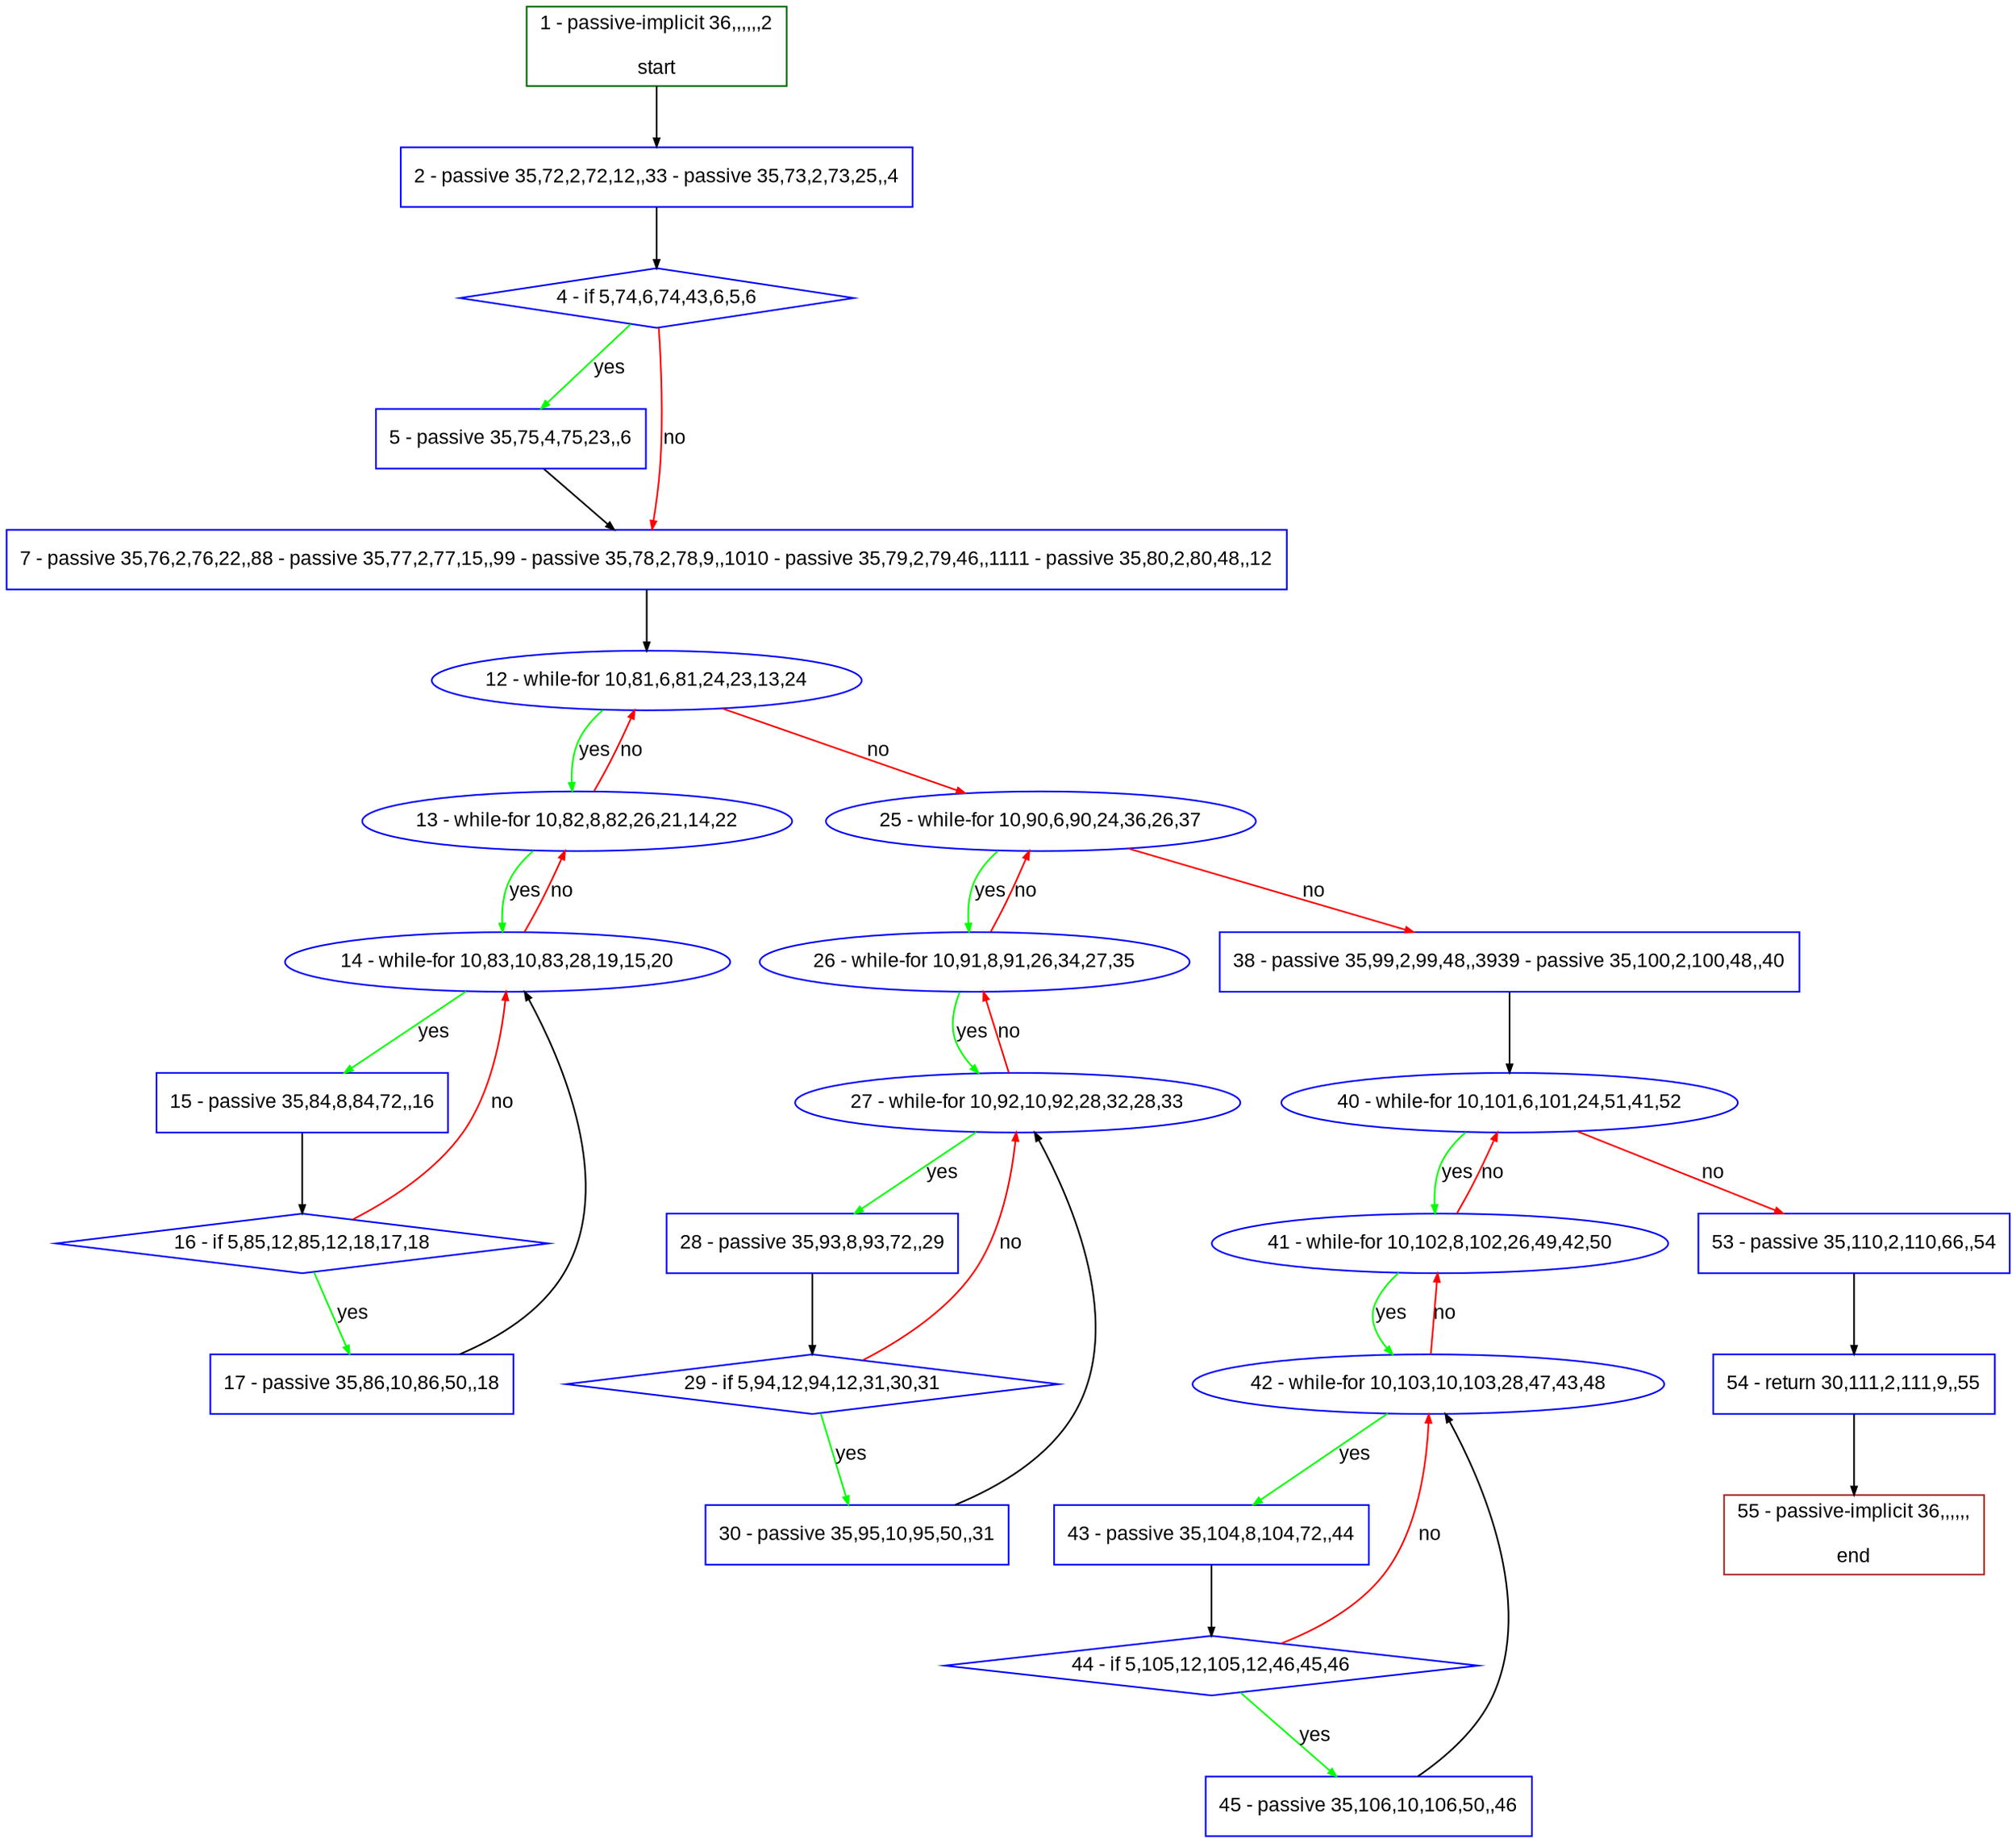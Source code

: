 digraph "" {
  graph [pack="true", label="", fontsize="12", packmode="clust", fontname="Arial", fillcolor="#FFFFCC", bgcolor="white", style="rounded,filled", compound="true"];
  node [node_initialized="no", label="", color="grey", fontsize="12", fillcolor="white", fontname="Arial", style="filled", shape="rectangle", compound="true", fixedsize="false"];
  edge [fontcolor="black", arrowhead="normal", arrowtail="none", arrowsize="0.5", ltail="", label="", color="black", fontsize="12", lhead="", fontname="Arial", dir="forward", compound="true"];
  __N1 [label="2 - passive 35,72,2,72,12,,33 - passive 35,73,2,73,25,,4", color="#0000ff", fillcolor="#ffffff", style="filled", shape="box"];
  __N2 [label="1 - passive-implicit 36,,,,,,2\n\nstart", color="#006400", fillcolor="#ffffff", style="filled", shape="box"];
  __N3 [label="4 - if 5,74,6,74,43,6,5,6", color="#0000ff", fillcolor="#ffffff", style="filled", shape="diamond"];
  __N4 [label="5 - passive 35,75,4,75,23,,6", color="#0000ff", fillcolor="#ffffff", style="filled", shape="box"];
  __N5 [label="7 - passive 35,76,2,76,22,,88 - passive 35,77,2,77,15,,99 - passive 35,78,2,78,9,,1010 - passive 35,79,2,79,46,,1111 - passive 35,80,2,80,48,,12", color="#0000ff", fillcolor="#ffffff", style="filled", shape="box"];
  __N6 [label="12 - while-for 10,81,6,81,24,23,13,24", color="#0000ff", fillcolor="#ffffff", style="filled", shape="oval"];
  __N7 [label="13 - while-for 10,82,8,82,26,21,14,22", color="#0000ff", fillcolor="#ffffff", style="filled", shape="oval"];
  __N8 [label="25 - while-for 10,90,6,90,24,36,26,37", color="#0000ff", fillcolor="#ffffff", style="filled", shape="oval"];
  __N9 [label="14 - while-for 10,83,10,83,28,19,15,20", color="#0000ff", fillcolor="#ffffff", style="filled", shape="oval"];
  __N10 [label="15 - passive 35,84,8,84,72,,16", color="#0000ff", fillcolor="#ffffff", style="filled", shape="box"];
  __N11 [label="16 - if 5,85,12,85,12,18,17,18", color="#0000ff", fillcolor="#ffffff", style="filled", shape="diamond"];
  __N12 [label="17 - passive 35,86,10,86,50,,18", color="#0000ff", fillcolor="#ffffff", style="filled", shape="box"];
  __N13 [label="26 - while-for 10,91,8,91,26,34,27,35", color="#0000ff", fillcolor="#ffffff", style="filled", shape="oval"];
  __N14 [label="38 - passive 35,99,2,99,48,,3939 - passive 35,100,2,100,48,,40", color="#0000ff", fillcolor="#ffffff", style="filled", shape="box"];
  __N15 [label="27 - while-for 10,92,10,92,28,32,28,33", color="#0000ff", fillcolor="#ffffff", style="filled", shape="oval"];
  __N16 [label="28 - passive 35,93,8,93,72,,29", color="#0000ff", fillcolor="#ffffff", style="filled", shape="box"];
  __N17 [label="29 - if 5,94,12,94,12,31,30,31", color="#0000ff", fillcolor="#ffffff", style="filled", shape="diamond"];
  __N18 [label="30 - passive 35,95,10,95,50,,31", color="#0000ff", fillcolor="#ffffff", style="filled", shape="box"];
  __N19 [label="40 - while-for 10,101,6,101,24,51,41,52", color="#0000ff", fillcolor="#ffffff", style="filled", shape="oval"];
  __N20 [label="41 - while-for 10,102,8,102,26,49,42,50", color="#0000ff", fillcolor="#ffffff", style="filled", shape="oval"];
  __N21 [label="53 - passive 35,110,2,110,66,,54", color="#0000ff", fillcolor="#ffffff", style="filled", shape="box"];
  __N22 [label="42 - while-for 10,103,10,103,28,47,43,48", color="#0000ff", fillcolor="#ffffff", style="filled", shape="oval"];
  __N23 [label="43 - passive 35,104,8,104,72,,44", color="#0000ff", fillcolor="#ffffff", style="filled", shape="box"];
  __N24 [label="44 - if 5,105,12,105,12,46,45,46", color="#0000ff", fillcolor="#ffffff", style="filled", shape="diamond"];
  __N25 [label="45 - passive 35,106,10,106,50,,46", color="#0000ff", fillcolor="#ffffff", style="filled", shape="box"];
  __N26 [label="54 - return 30,111,2,111,9,,55", color="#0000ff", fillcolor="#ffffff", style="filled", shape="box"];
  __N27 [label="55 - passive-implicit 36,,,,,,\n\nend", color="#a52a2a", fillcolor="#ffffff", style="filled", shape="box"];
  __N2 -> __N1 [arrowhead="normal", arrowtail="none", color="#000000", label="", dir="forward"];
  __N1 -> __N3 [arrowhead="normal", arrowtail="none", color="#000000", label="", dir="forward"];
  __N3 -> __N4 [arrowhead="normal", arrowtail="none", color="#00ff00", label="yes", dir="forward"];
  __N3 -> __N5 [arrowhead="normal", arrowtail="none", color="#ff0000", label="no", dir="forward"];
  __N4 -> __N5 [arrowhead="normal", arrowtail="none", color="#000000", label="", dir="forward"];
  __N5 -> __N6 [arrowhead="normal", arrowtail="none", color="#000000", label="", dir="forward"];
  __N6 -> __N7 [arrowhead="normal", arrowtail="none", color="#00ff00", label="yes", dir="forward"];
  __N7 -> __N6 [arrowhead="normal", arrowtail="none", color="#ff0000", label="no", dir="forward"];
  __N6 -> __N8 [arrowhead="normal", arrowtail="none", color="#ff0000", label="no", dir="forward"];
  __N7 -> __N9 [arrowhead="normal", arrowtail="none", color="#00ff00", label="yes", dir="forward"];
  __N9 -> __N7 [arrowhead="normal", arrowtail="none", color="#ff0000", label="no", dir="forward"];
  __N9 -> __N10 [arrowhead="normal", arrowtail="none", color="#00ff00", label="yes", dir="forward"];
  __N10 -> __N11 [arrowhead="normal", arrowtail="none", color="#000000", label="", dir="forward"];
  __N11 -> __N9 [arrowhead="normal", arrowtail="none", color="#ff0000", label="no", dir="forward"];
  __N11 -> __N12 [arrowhead="normal", arrowtail="none", color="#00ff00", label="yes", dir="forward"];
  __N12 -> __N9 [arrowhead="normal", arrowtail="none", color="#000000", label="", dir="forward"];
  __N8 -> __N13 [arrowhead="normal", arrowtail="none", color="#00ff00", label="yes", dir="forward"];
  __N13 -> __N8 [arrowhead="normal", arrowtail="none", color="#ff0000", label="no", dir="forward"];
  __N8 -> __N14 [arrowhead="normal", arrowtail="none", color="#ff0000", label="no", dir="forward"];
  __N13 -> __N15 [arrowhead="normal", arrowtail="none", color="#00ff00", label="yes", dir="forward"];
  __N15 -> __N13 [arrowhead="normal", arrowtail="none", color="#ff0000", label="no", dir="forward"];
  __N15 -> __N16 [arrowhead="normal", arrowtail="none", color="#00ff00", label="yes", dir="forward"];
  __N16 -> __N17 [arrowhead="normal", arrowtail="none", color="#000000", label="", dir="forward"];
  __N17 -> __N15 [arrowhead="normal", arrowtail="none", color="#ff0000", label="no", dir="forward"];
  __N17 -> __N18 [arrowhead="normal", arrowtail="none", color="#00ff00", label="yes", dir="forward"];
  __N18 -> __N15 [arrowhead="normal", arrowtail="none", color="#000000", label="", dir="forward"];
  __N14 -> __N19 [arrowhead="normal", arrowtail="none", color="#000000", label="", dir="forward"];
  __N19 -> __N20 [arrowhead="normal", arrowtail="none", color="#00ff00", label="yes", dir="forward"];
  __N20 -> __N19 [arrowhead="normal", arrowtail="none", color="#ff0000", label="no", dir="forward"];
  __N19 -> __N21 [arrowhead="normal", arrowtail="none", color="#ff0000", label="no", dir="forward"];
  __N20 -> __N22 [arrowhead="normal", arrowtail="none", color="#00ff00", label="yes", dir="forward"];
  __N22 -> __N20 [arrowhead="normal", arrowtail="none", color="#ff0000", label="no", dir="forward"];
  __N22 -> __N23 [arrowhead="normal", arrowtail="none", color="#00ff00", label="yes", dir="forward"];
  __N23 -> __N24 [arrowhead="normal", arrowtail="none", color="#000000", label="", dir="forward"];
  __N24 -> __N22 [arrowhead="normal", arrowtail="none", color="#ff0000", label="no", dir="forward"];
  __N24 -> __N25 [arrowhead="normal", arrowtail="none", color="#00ff00", label="yes", dir="forward"];
  __N25 -> __N22 [arrowhead="normal", arrowtail="none", color="#000000", label="", dir="forward"];
  __N21 -> __N26 [arrowhead="normal", arrowtail="none", color="#000000", label="", dir="forward"];
  __N26 -> __N27 [arrowhead="normal", arrowtail="none", color="#000000", label="", dir="forward"];
}
